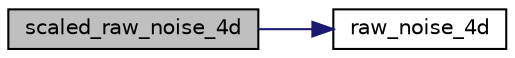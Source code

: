 digraph "scaled_raw_noise_4d"
{
  edge [fontname="Helvetica",fontsize="10",labelfontname="Helvetica",labelfontsize="10"];
  node [fontname="Helvetica",fontsize="10",shape=record];
  rankdir="LR";
  Node1 [label="scaled_raw_noise_4d",height=0.2,width=0.4,color="black", fillcolor="grey75", style="filled" fontcolor="black"];
  Node1 -> Node2 [color="midnightblue",fontsize="10",style="solid",fontname="Helvetica"];
  Node2 [label="raw_noise_4d",height=0.2,width=0.4,color="black", fillcolor="white", style="filled",URL="$_demo_2simplexnoise_8cpp.html#a86362e59ba98069ba92d4d3905226517"];
}
